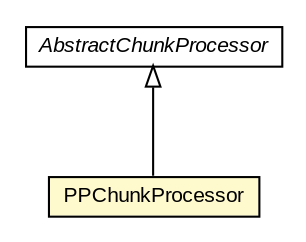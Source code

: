 #!/usr/local/bin/dot
#
# Class diagram 
# Generated by UMLGraph version R5_6-24-gf6e263 (http://www.umlgraph.org/)
#

digraph G {
	edge [fontname="arial",fontsize=10,labelfontname="arial",labelfontsize=10];
	node [fontname="arial",fontsize=10,shape=plaintext];
	nodesep=0.25;
	ranksep=0.5;
	// edu.arizona.biosemantics.semanticmarkup.markupelement.description.ling.extract.AbstractChunkProcessor
	c111213 [label=<<table title="edu.arizona.biosemantics.semanticmarkup.markupelement.description.ling.extract.AbstractChunkProcessor" border="0" cellborder="1" cellspacing="0" cellpadding="2" port="p" href="../AbstractChunkProcessor.html">
		<tr><td><table border="0" cellspacing="0" cellpadding="1">
<tr><td align="center" balign="center"><font face="arial italic"> AbstractChunkProcessor </font></td></tr>
		</table></td></tr>
		</table>>, URL="../AbstractChunkProcessor.html", fontname="arial", fontcolor="black", fontsize=10.0];
	// edu.arizona.biosemantics.semanticmarkup.markupelement.description.ling.extract.lib.PPChunkProcessor
	c111225 [label=<<table title="edu.arizona.biosemantics.semanticmarkup.markupelement.description.ling.extract.lib.PPChunkProcessor" border="0" cellborder="1" cellspacing="0" cellpadding="2" port="p" bgcolor="lemonChiffon" href="./PPChunkProcessor.html">
		<tr><td><table border="0" cellspacing="0" cellpadding="1">
<tr><td align="center" balign="center"> PPChunkProcessor </td></tr>
		</table></td></tr>
		</table>>, URL="./PPChunkProcessor.html", fontname="arial", fontcolor="black", fontsize=10.0];
	//edu.arizona.biosemantics.semanticmarkup.markupelement.description.ling.extract.lib.PPChunkProcessor extends edu.arizona.biosemantics.semanticmarkup.markupelement.description.ling.extract.AbstractChunkProcessor
	c111213:p -> c111225:p [dir=back,arrowtail=empty];
}

